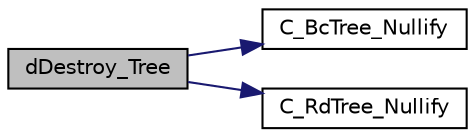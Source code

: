 digraph "dDestroy_Tree"
{
 // LATEX_PDF_SIZE
  edge [fontname="Helvetica",fontsize="10",labelfontname="Helvetica",labelfontsize="10"];
  node [fontname="Helvetica",fontsize="10",shape=record];
  rankdir="LR";
  Node1 [label="dDestroy_Tree",height=0.2,width=0.4,color="black", fillcolor="grey75", style="filled", fontcolor="black",tooltip=" "];
  Node1 -> Node2 [color="midnightblue",fontsize="10",style="solid",fontname="Helvetica"];
  Node2 [label="C_BcTree_Nullify",height=0.2,width=0.4,color="black", fillcolor="white", style="filled",URL="$comm__tree_8c.html#a22c516b7b71fe45e5ec4693dda62438e",tooltip=" "];
  Node1 -> Node3 [color="midnightblue",fontsize="10",style="solid",fontname="Helvetica"];
  Node3 [label="C_RdTree_Nullify",height=0.2,width=0.4,color="black", fillcolor="white", style="filled",URL="$comm__tree_8c.html#ac36ef85829786cb5402b8b220573173c",tooltip=" "];
}
